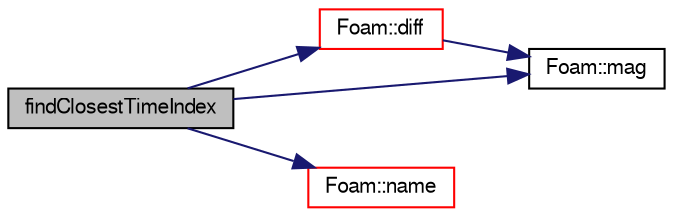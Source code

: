 digraph "findClosestTimeIndex"
{
  bgcolor="transparent";
  edge [fontname="FreeSans",fontsize="10",labelfontname="FreeSans",labelfontsize="10"];
  node [fontname="FreeSans",fontsize="10",shape=record];
  rankdir="LR";
  Node14049 [label="findClosestTimeIndex",height=0.2,width=0.4,color="black", fillcolor="grey75", style="filled", fontcolor="black"];
  Node14049 -> Node14050 [color="midnightblue",fontsize="10",style="solid",fontname="FreeSans"];
  Node14050 [label="Foam::diff",height=0.2,width=0.4,color="red",URL="$a21124.html#a909dfcb43467b8b77f65e4bf9bc755f7",tooltip="Return a quantity of the difference between two triads. "];
  Node14050 -> Node14052 [color="midnightblue",fontsize="10",style="solid",fontname="FreeSans"];
  Node14052 [label="Foam::mag",height=0.2,width=0.4,color="black",URL="$a21124.html#a929da2a3fdcf3dacbbe0487d3a330dae"];
  Node14049 -> Node14052 [color="midnightblue",fontsize="10",style="solid",fontname="FreeSans"];
  Node14049 -> Node14121 [color="midnightblue",fontsize="10",style="solid",fontname="FreeSans"];
  Node14121 [label="Foam::name",height=0.2,width=0.4,color="red",URL="$a21124.html#adcb0df2bd4953cb6bb390272d8263c3a",tooltip="Return a string representation of a complex. "];
}
